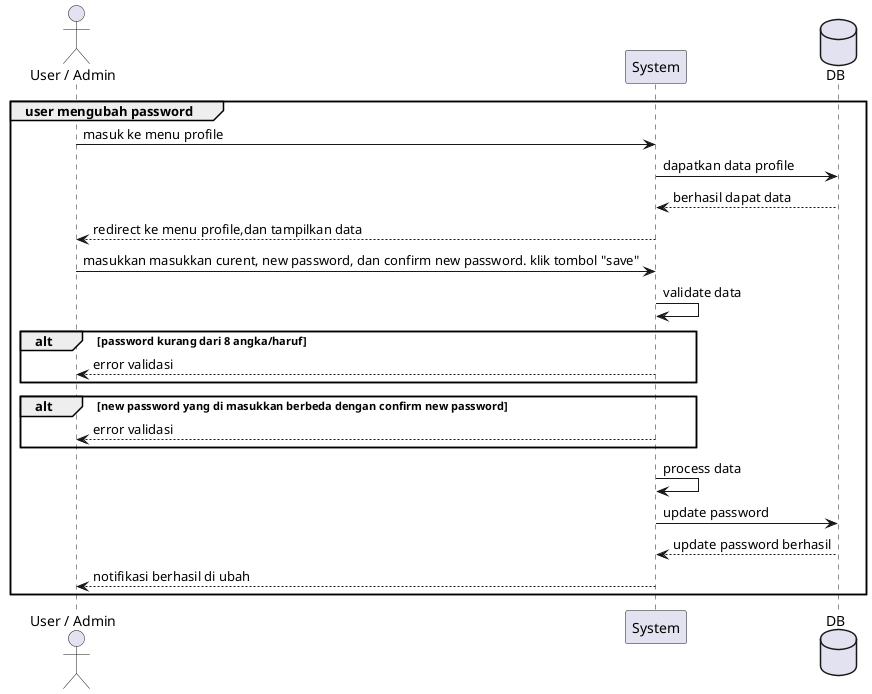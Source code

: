 @startuml kelompok1
actor "User / Admin" as User
participant System
database DB
group user mengubah password
  User -> System : masuk ke menu profile
  System -> DB : dapatkan data profile
  System <-- DB : berhasil dapat data
  System --> User : redirect ke menu profile,dan tampilkan data
  User -> System : masukkan masukkan curent, new password, dan confirm new password. klik tombol "save"
  System -> System : validate data
  alt password kurang dari 8 angka/haruf
  User <-- System : error validasi
  end
  alt new password yang di masukkan berbeda dengan confirm new password 
  User <-- System :error validasi
  end
  System -> System : process data
  System -> DB : update password
  System <-- DB : update password berhasil
  System --> User : notifikasi berhasil di ubah
end
@enduml